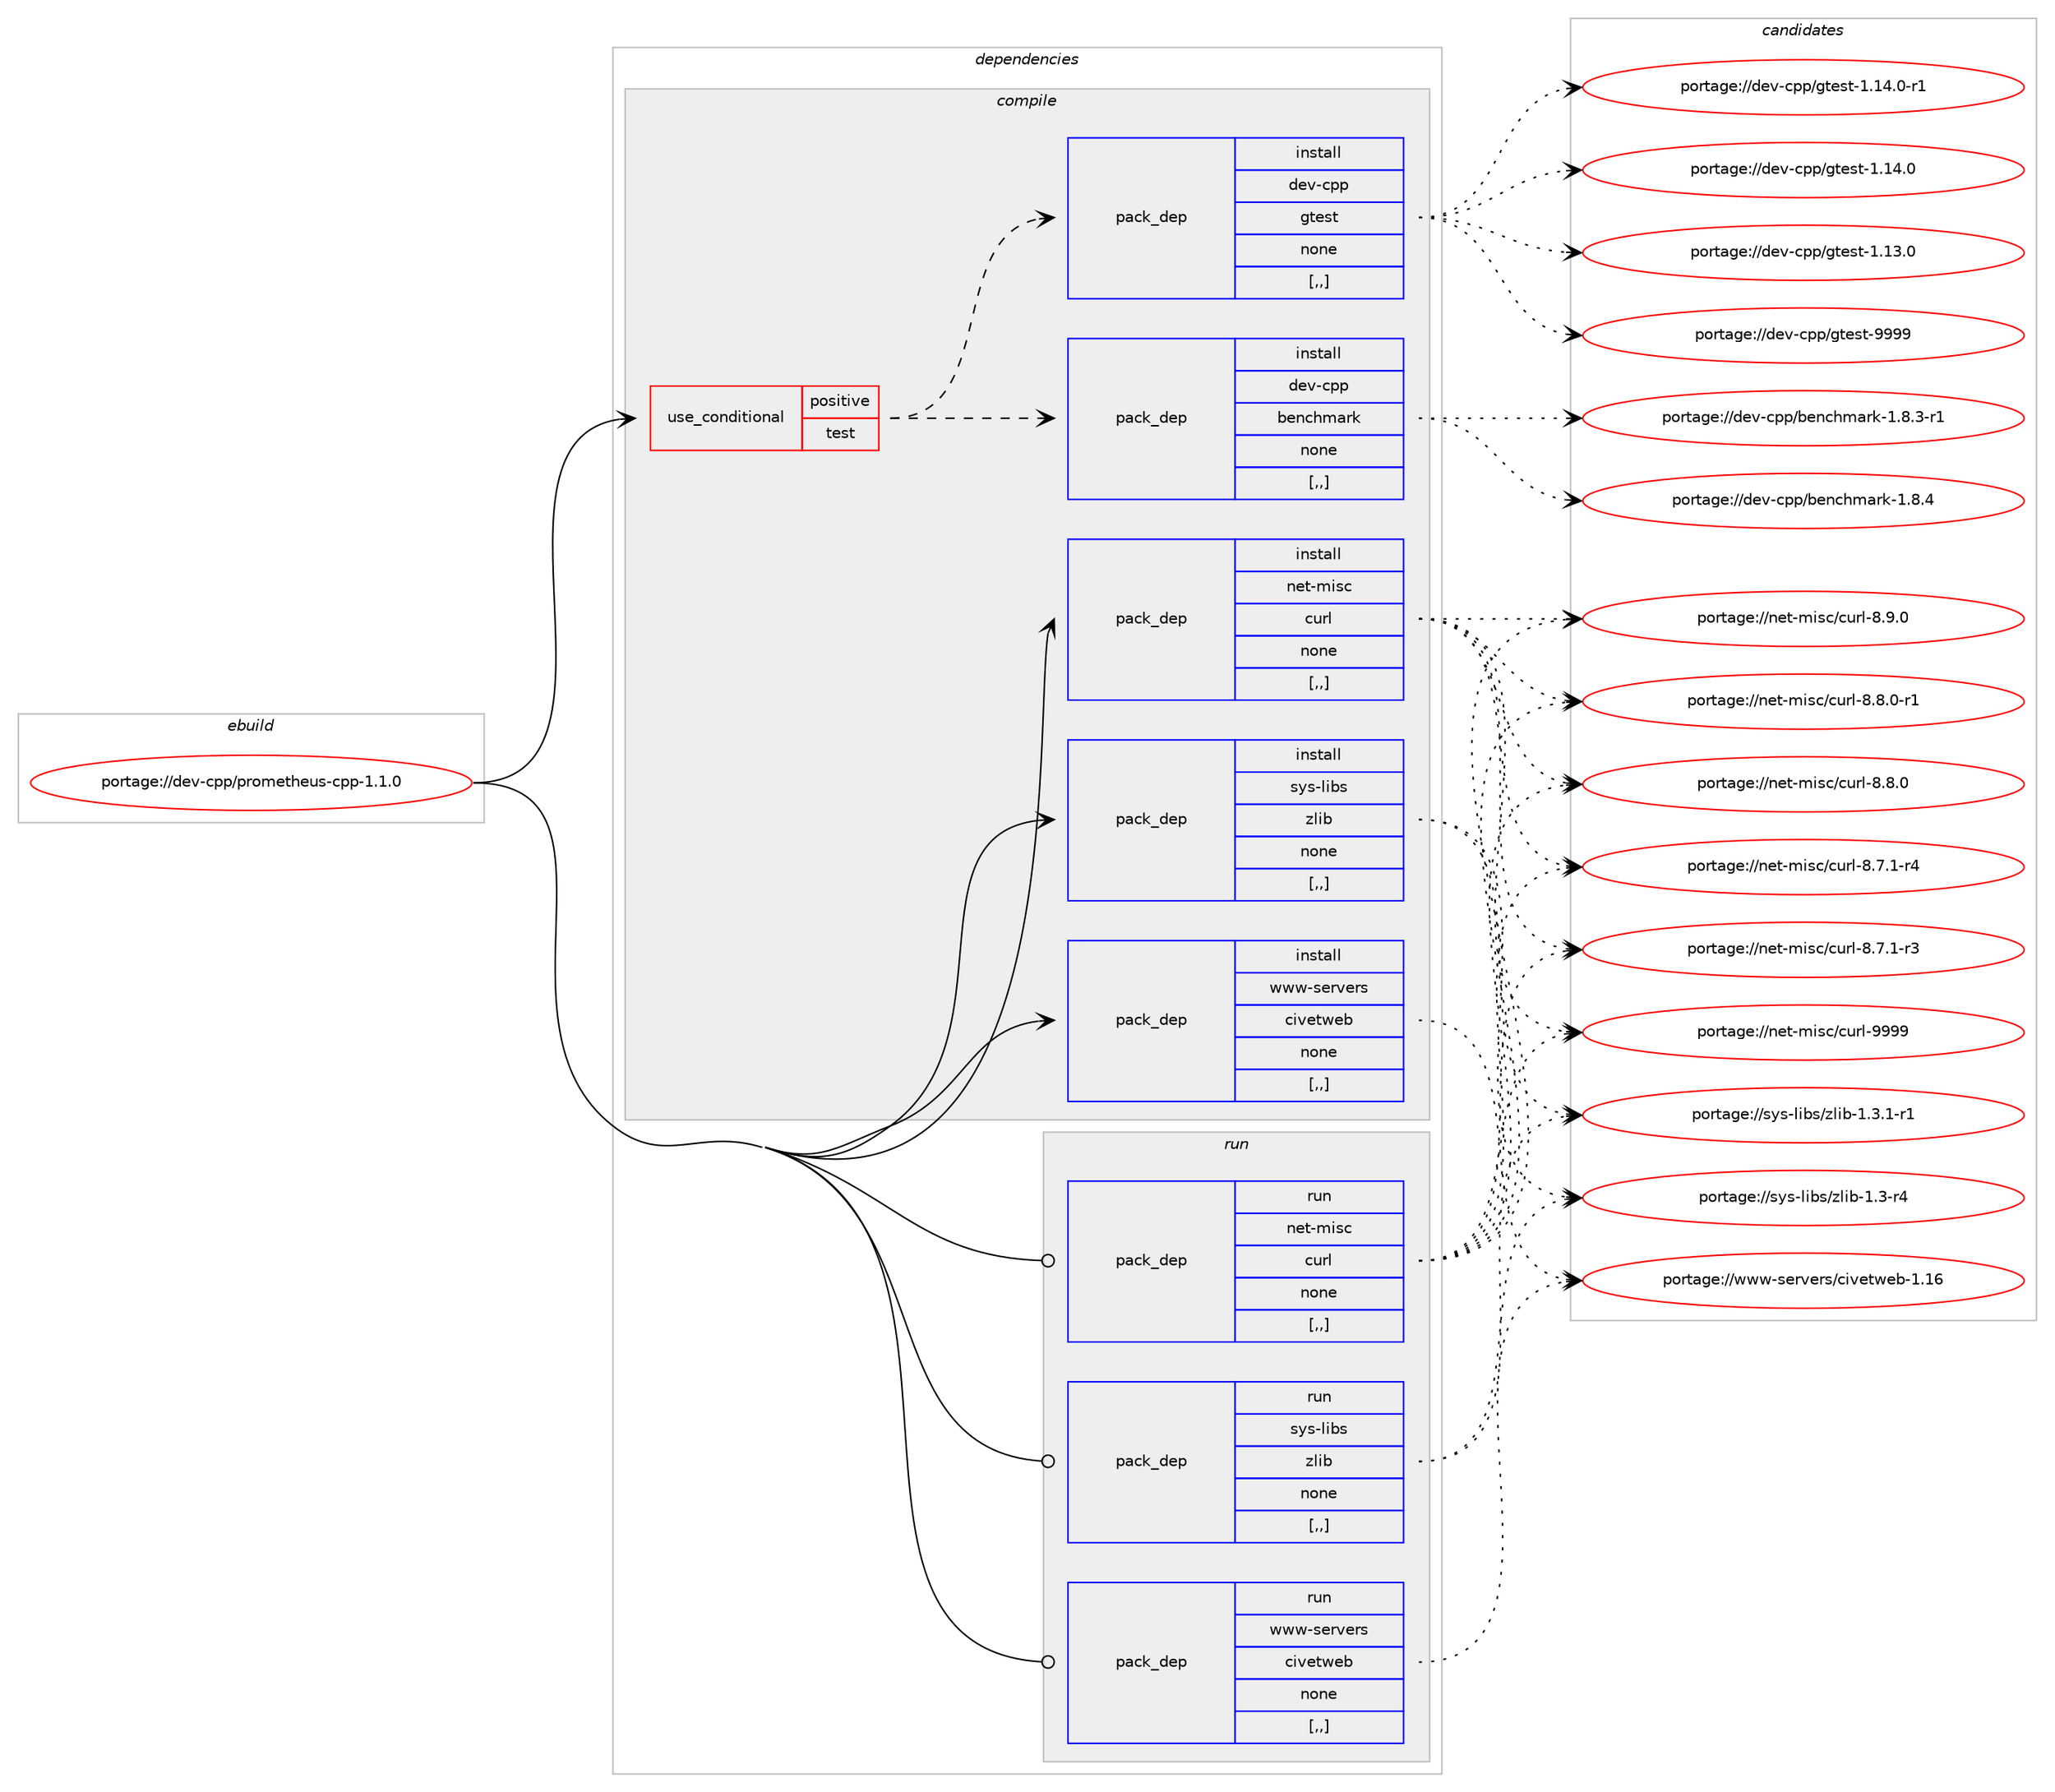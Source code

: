 digraph prolog {

# *************
# Graph options
# *************

newrank=true;
concentrate=true;
compound=true;
graph [rankdir=LR,fontname=Helvetica,fontsize=10,ranksep=1.5];#, ranksep=2.5, nodesep=0.2];
edge  [arrowhead=vee];
node  [fontname=Helvetica,fontsize=10];

# **********
# The ebuild
# **********

subgraph cluster_leftcol {
color=gray;
label=<<i>ebuild</i>>;
id [label="portage://dev-cpp/prometheus-cpp-1.1.0", color=red, width=4, href="../dev-cpp/prometheus-cpp-1.1.0.svg"];
}

# ****************
# The dependencies
# ****************

subgraph cluster_midcol {
color=gray;
label=<<i>dependencies</i>>;
subgraph cluster_compile {
fillcolor="#eeeeee";
style=filled;
label=<<i>compile</i>>;
subgraph cond17145 {
dependency66040 [label=<<TABLE BORDER="0" CELLBORDER="1" CELLSPACING="0" CELLPADDING="4"><TR><TD ROWSPAN="3" CELLPADDING="10">use_conditional</TD></TR><TR><TD>positive</TD></TR><TR><TD>test</TD></TR></TABLE>>, shape=none, color=red];
subgraph pack47971 {
dependency66041 [label=<<TABLE BORDER="0" CELLBORDER="1" CELLSPACING="0" CELLPADDING="4" WIDTH="220"><TR><TD ROWSPAN="6" CELLPADDING="30">pack_dep</TD></TR><TR><TD WIDTH="110">install</TD></TR><TR><TD>dev-cpp</TD></TR><TR><TD>benchmark</TD></TR><TR><TD>none</TD></TR><TR><TD>[,,]</TD></TR></TABLE>>, shape=none, color=blue];
}
dependency66040:e -> dependency66041:w [weight=20,style="dashed",arrowhead="vee"];
subgraph pack47972 {
dependency66042 [label=<<TABLE BORDER="0" CELLBORDER="1" CELLSPACING="0" CELLPADDING="4" WIDTH="220"><TR><TD ROWSPAN="6" CELLPADDING="30">pack_dep</TD></TR><TR><TD WIDTH="110">install</TD></TR><TR><TD>dev-cpp</TD></TR><TR><TD>gtest</TD></TR><TR><TD>none</TD></TR><TR><TD>[,,]</TD></TR></TABLE>>, shape=none, color=blue];
}
dependency66040:e -> dependency66042:w [weight=20,style="dashed",arrowhead="vee"];
}
id:e -> dependency66040:w [weight=20,style="solid",arrowhead="vee"];
subgraph pack47973 {
dependency66043 [label=<<TABLE BORDER="0" CELLBORDER="1" CELLSPACING="0" CELLPADDING="4" WIDTH="220"><TR><TD ROWSPAN="6" CELLPADDING="30">pack_dep</TD></TR><TR><TD WIDTH="110">install</TD></TR><TR><TD>net-misc</TD></TR><TR><TD>curl</TD></TR><TR><TD>none</TD></TR><TR><TD>[,,]</TD></TR></TABLE>>, shape=none, color=blue];
}
id:e -> dependency66043:w [weight=20,style="solid",arrowhead="vee"];
subgraph pack47974 {
dependency66044 [label=<<TABLE BORDER="0" CELLBORDER="1" CELLSPACING="0" CELLPADDING="4" WIDTH="220"><TR><TD ROWSPAN="6" CELLPADDING="30">pack_dep</TD></TR><TR><TD WIDTH="110">install</TD></TR><TR><TD>sys-libs</TD></TR><TR><TD>zlib</TD></TR><TR><TD>none</TD></TR><TR><TD>[,,]</TD></TR></TABLE>>, shape=none, color=blue];
}
id:e -> dependency66044:w [weight=20,style="solid",arrowhead="vee"];
subgraph pack47975 {
dependency66045 [label=<<TABLE BORDER="0" CELLBORDER="1" CELLSPACING="0" CELLPADDING="4" WIDTH="220"><TR><TD ROWSPAN="6" CELLPADDING="30">pack_dep</TD></TR><TR><TD WIDTH="110">install</TD></TR><TR><TD>www-servers</TD></TR><TR><TD>civetweb</TD></TR><TR><TD>none</TD></TR><TR><TD>[,,]</TD></TR></TABLE>>, shape=none, color=blue];
}
id:e -> dependency66045:w [weight=20,style="solid",arrowhead="vee"];
}
subgraph cluster_compileandrun {
fillcolor="#eeeeee";
style=filled;
label=<<i>compile and run</i>>;
}
subgraph cluster_run {
fillcolor="#eeeeee";
style=filled;
label=<<i>run</i>>;
subgraph pack47976 {
dependency66046 [label=<<TABLE BORDER="0" CELLBORDER="1" CELLSPACING="0" CELLPADDING="4" WIDTH="220"><TR><TD ROWSPAN="6" CELLPADDING="30">pack_dep</TD></TR><TR><TD WIDTH="110">run</TD></TR><TR><TD>net-misc</TD></TR><TR><TD>curl</TD></TR><TR><TD>none</TD></TR><TR><TD>[,,]</TD></TR></TABLE>>, shape=none, color=blue];
}
id:e -> dependency66046:w [weight=20,style="solid",arrowhead="odot"];
subgraph pack47977 {
dependency66047 [label=<<TABLE BORDER="0" CELLBORDER="1" CELLSPACING="0" CELLPADDING="4" WIDTH="220"><TR><TD ROWSPAN="6" CELLPADDING="30">pack_dep</TD></TR><TR><TD WIDTH="110">run</TD></TR><TR><TD>sys-libs</TD></TR><TR><TD>zlib</TD></TR><TR><TD>none</TD></TR><TR><TD>[,,]</TD></TR></TABLE>>, shape=none, color=blue];
}
id:e -> dependency66047:w [weight=20,style="solid",arrowhead="odot"];
subgraph pack47978 {
dependency66048 [label=<<TABLE BORDER="0" CELLBORDER="1" CELLSPACING="0" CELLPADDING="4" WIDTH="220"><TR><TD ROWSPAN="6" CELLPADDING="30">pack_dep</TD></TR><TR><TD WIDTH="110">run</TD></TR><TR><TD>www-servers</TD></TR><TR><TD>civetweb</TD></TR><TR><TD>none</TD></TR><TR><TD>[,,]</TD></TR></TABLE>>, shape=none, color=blue];
}
id:e -> dependency66048:w [weight=20,style="solid",arrowhead="odot"];
}
}

# **************
# The candidates
# **************

subgraph cluster_choices {
rank=same;
color=gray;
label=<<i>candidates</i>>;

subgraph choice47971 {
color=black;
nodesep=1;
choice100101118459911211247981011109910410997114107454946564652 [label="portage://dev-cpp/benchmark-1.8.4", color=red, width=4,href="../dev-cpp/benchmark-1.8.4.svg"];
choice1001011184599112112479810111099104109971141074549465646514511449 [label="portage://dev-cpp/benchmark-1.8.3-r1", color=red, width=4,href="../dev-cpp/benchmark-1.8.3-r1.svg"];
dependency66041:e -> choice100101118459911211247981011109910410997114107454946564652:w [style=dotted,weight="100"];
dependency66041:e -> choice1001011184599112112479810111099104109971141074549465646514511449:w [style=dotted,weight="100"];
}
subgraph choice47972 {
color=black;
nodesep=1;
choice1001011184599112112471031161011151164557575757 [label="portage://dev-cpp/gtest-9999", color=red, width=4,href="../dev-cpp/gtest-9999.svg"];
choice100101118459911211247103116101115116454946495246484511449 [label="portage://dev-cpp/gtest-1.14.0-r1", color=red, width=4,href="../dev-cpp/gtest-1.14.0-r1.svg"];
choice10010111845991121124710311610111511645494649524648 [label="portage://dev-cpp/gtest-1.14.0", color=red, width=4,href="../dev-cpp/gtest-1.14.0.svg"];
choice10010111845991121124710311610111511645494649514648 [label="portage://dev-cpp/gtest-1.13.0", color=red, width=4,href="../dev-cpp/gtest-1.13.0.svg"];
dependency66042:e -> choice1001011184599112112471031161011151164557575757:w [style=dotted,weight="100"];
dependency66042:e -> choice100101118459911211247103116101115116454946495246484511449:w [style=dotted,weight="100"];
dependency66042:e -> choice10010111845991121124710311610111511645494649524648:w [style=dotted,weight="100"];
dependency66042:e -> choice10010111845991121124710311610111511645494649514648:w [style=dotted,weight="100"];
}
subgraph choice47973 {
color=black;
nodesep=1;
choice110101116451091051159947991171141084557575757 [label="portage://net-misc/curl-9999", color=red, width=4,href="../net-misc/curl-9999.svg"];
choice11010111645109105115994799117114108455646574648 [label="portage://net-misc/curl-8.9.0", color=red, width=4,href="../net-misc/curl-8.9.0.svg"];
choice110101116451091051159947991171141084556465646484511449 [label="portage://net-misc/curl-8.8.0-r1", color=red, width=4,href="../net-misc/curl-8.8.0-r1.svg"];
choice11010111645109105115994799117114108455646564648 [label="portage://net-misc/curl-8.8.0", color=red, width=4,href="../net-misc/curl-8.8.0.svg"];
choice110101116451091051159947991171141084556465546494511452 [label="portage://net-misc/curl-8.7.1-r4", color=red, width=4,href="../net-misc/curl-8.7.1-r4.svg"];
choice110101116451091051159947991171141084556465546494511451 [label="portage://net-misc/curl-8.7.1-r3", color=red, width=4,href="../net-misc/curl-8.7.1-r3.svg"];
dependency66043:e -> choice110101116451091051159947991171141084557575757:w [style=dotted,weight="100"];
dependency66043:e -> choice11010111645109105115994799117114108455646574648:w [style=dotted,weight="100"];
dependency66043:e -> choice110101116451091051159947991171141084556465646484511449:w [style=dotted,weight="100"];
dependency66043:e -> choice11010111645109105115994799117114108455646564648:w [style=dotted,weight="100"];
dependency66043:e -> choice110101116451091051159947991171141084556465546494511452:w [style=dotted,weight="100"];
dependency66043:e -> choice110101116451091051159947991171141084556465546494511451:w [style=dotted,weight="100"];
}
subgraph choice47974 {
color=black;
nodesep=1;
choice115121115451081059811547122108105984549465146494511449 [label="portage://sys-libs/zlib-1.3.1-r1", color=red, width=4,href="../sys-libs/zlib-1.3.1-r1.svg"];
choice11512111545108105981154712210810598454946514511452 [label="portage://sys-libs/zlib-1.3-r4", color=red, width=4,href="../sys-libs/zlib-1.3-r4.svg"];
dependency66044:e -> choice115121115451081059811547122108105984549465146494511449:w [style=dotted,weight="100"];
dependency66044:e -> choice11512111545108105981154712210810598454946514511452:w [style=dotted,weight="100"];
}
subgraph choice47975 {
color=black;
nodesep=1;
choice119119119451151011141181011141154799105118101116119101984549464954 [label="portage://www-servers/civetweb-1.16", color=red, width=4,href="../www-servers/civetweb-1.16.svg"];
dependency66045:e -> choice119119119451151011141181011141154799105118101116119101984549464954:w [style=dotted,weight="100"];
}
subgraph choice47976 {
color=black;
nodesep=1;
choice110101116451091051159947991171141084557575757 [label="portage://net-misc/curl-9999", color=red, width=4,href="../net-misc/curl-9999.svg"];
choice11010111645109105115994799117114108455646574648 [label="portage://net-misc/curl-8.9.0", color=red, width=4,href="../net-misc/curl-8.9.0.svg"];
choice110101116451091051159947991171141084556465646484511449 [label="portage://net-misc/curl-8.8.0-r1", color=red, width=4,href="../net-misc/curl-8.8.0-r1.svg"];
choice11010111645109105115994799117114108455646564648 [label="portage://net-misc/curl-8.8.0", color=red, width=4,href="../net-misc/curl-8.8.0.svg"];
choice110101116451091051159947991171141084556465546494511452 [label="portage://net-misc/curl-8.7.1-r4", color=red, width=4,href="../net-misc/curl-8.7.1-r4.svg"];
choice110101116451091051159947991171141084556465546494511451 [label="portage://net-misc/curl-8.7.1-r3", color=red, width=4,href="../net-misc/curl-8.7.1-r3.svg"];
dependency66046:e -> choice110101116451091051159947991171141084557575757:w [style=dotted,weight="100"];
dependency66046:e -> choice11010111645109105115994799117114108455646574648:w [style=dotted,weight="100"];
dependency66046:e -> choice110101116451091051159947991171141084556465646484511449:w [style=dotted,weight="100"];
dependency66046:e -> choice11010111645109105115994799117114108455646564648:w [style=dotted,weight="100"];
dependency66046:e -> choice110101116451091051159947991171141084556465546494511452:w [style=dotted,weight="100"];
dependency66046:e -> choice110101116451091051159947991171141084556465546494511451:w [style=dotted,weight="100"];
}
subgraph choice47977 {
color=black;
nodesep=1;
choice115121115451081059811547122108105984549465146494511449 [label="portage://sys-libs/zlib-1.3.1-r1", color=red, width=4,href="../sys-libs/zlib-1.3.1-r1.svg"];
choice11512111545108105981154712210810598454946514511452 [label="portage://sys-libs/zlib-1.3-r4", color=red, width=4,href="../sys-libs/zlib-1.3-r4.svg"];
dependency66047:e -> choice115121115451081059811547122108105984549465146494511449:w [style=dotted,weight="100"];
dependency66047:e -> choice11512111545108105981154712210810598454946514511452:w [style=dotted,weight="100"];
}
subgraph choice47978 {
color=black;
nodesep=1;
choice119119119451151011141181011141154799105118101116119101984549464954 [label="portage://www-servers/civetweb-1.16", color=red, width=4,href="../www-servers/civetweb-1.16.svg"];
dependency66048:e -> choice119119119451151011141181011141154799105118101116119101984549464954:w [style=dotted,weight="100"];
}
}

}
